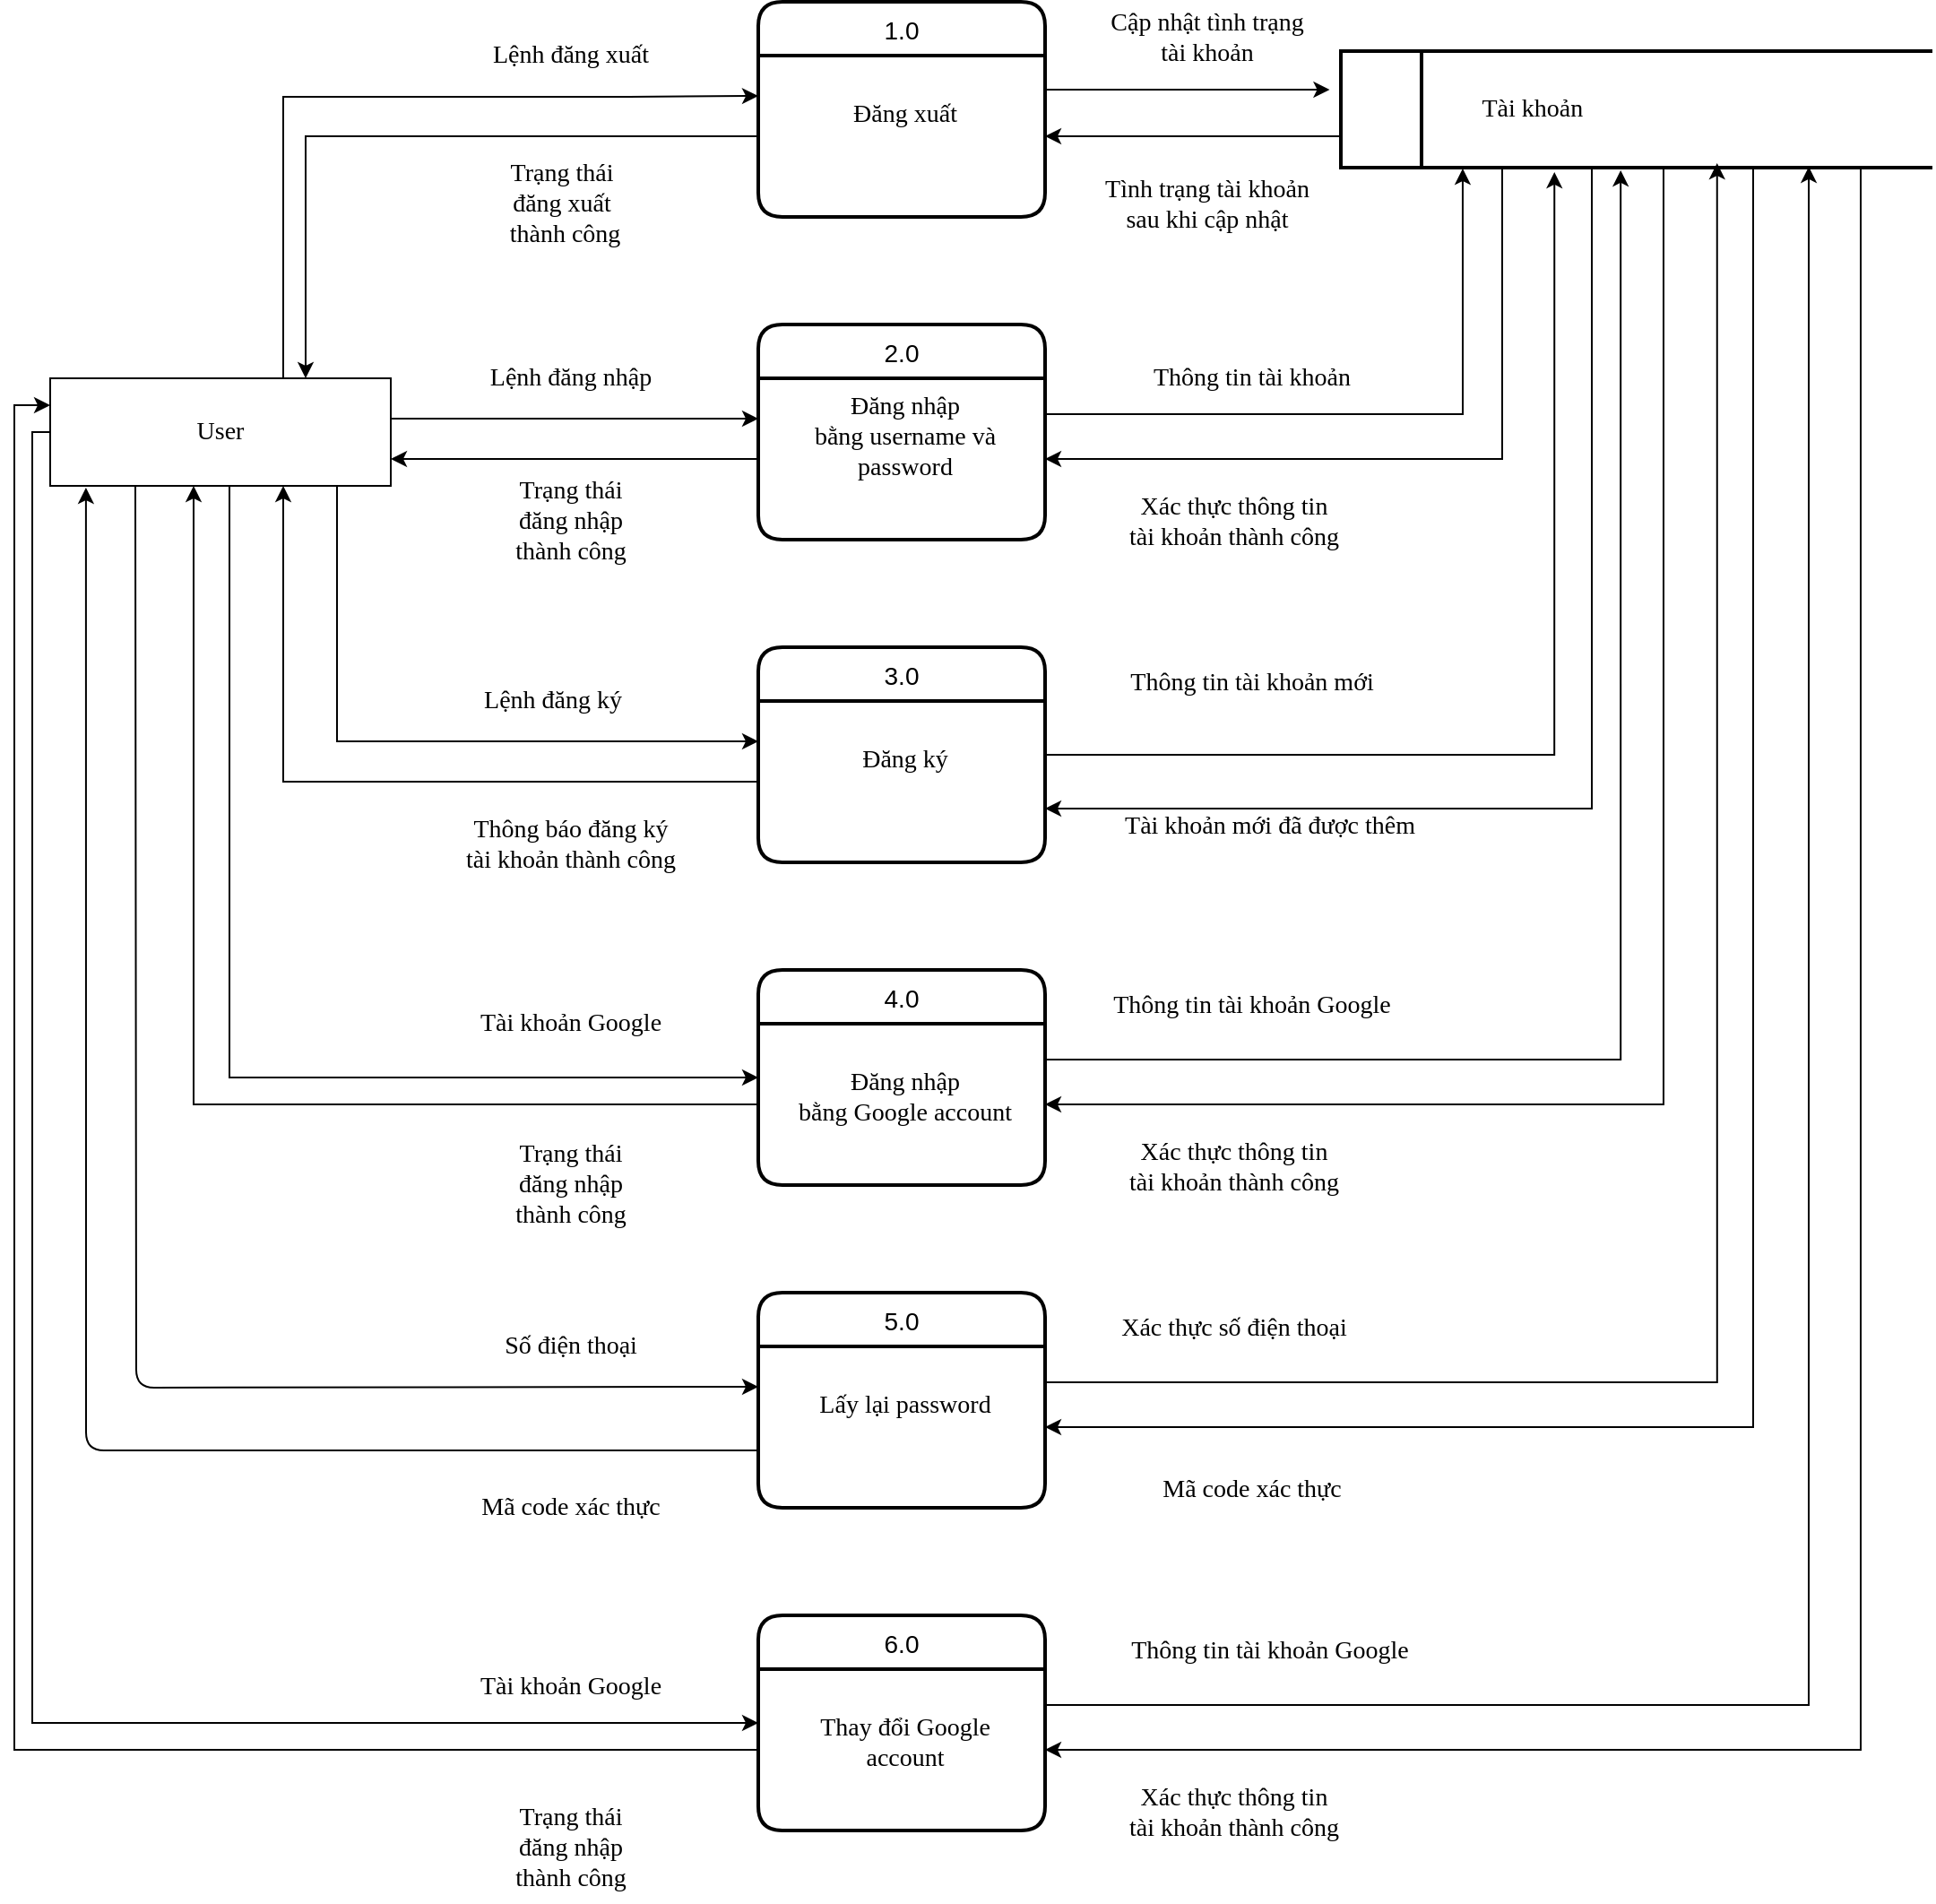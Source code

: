 <mxfile version="13.9.1" type="google"><diagram id="ets_S6aLpeCJAh0Nn9pz" name="Page-1"><mxGraphModel dx="1718" dy="492" grid="1" gridSize="10" guides="1" tooltips="1" connect="1" arrows="1" fold="1" page="1" pageScale="1" pageWidth="850" pageHeight="1100" math="0" shadow="0"><root><mxCell id="0"/><mxCell id="1" parent="0"/><mxCell id="00lAIG7mfQN658peVDEQ-4" style="edgeStyle=orthogonalEdgeStyle;rounded=0;orthogonalLoop=1;jettySize=auto;html=1;entryX=0;entryY=0.25;entryDx=0;entryDy=0;fontFamily=Verdana;fontSize=14;" parent="1" source="00lAIG7mfQN658peVDEQ-1" target="00lAIG7mfQN658peVDEQ-3" edge="1"><mxGeometry relative="1" as="geometry"><Array as="points"><mxPoint x="80" y="63"/><mxPoint x="273" y="63"/></Array></mxGeometry></mxCell><mxCell id="00lAIG7mfQN658peVDEQ-19" style="edgeStyle=orthogonalEdgeStyle;rounded=0;orthogonalLoop=1;jettySize=auto;html=1;entryX=0;entryY=0.25;entryDx=0;entryDy=0;fontFamily=Verdana;fontSize=14;" parent="1" source="00lAIG7mfQN658peVDEQ-1" target="00lAIG7mfQN658peVDEQ-18" edge="1"><mxGeometry relative="1" as="geometry"><Array as="points"><mxPoint x="243" y="243"/></Array></mxGeometry></mxCell><mxCell id="00lAIG7mfQN658peVDEQ-29" style="edgeStyle=orthogonalEdgeStyle;rounded=0;orthogonalLoop=1;jettySize=auto;html=1;entryX=0;entryY=0.25;entryDx=0;entryDy=0;fontFamily=Verdana;fontSize=14;" parent="1" source="00lAIG7mfQN658peVDEQ-1" target="00lAIG7mfQN658peVDEQ-28" edge="1"><mxGeometry relative="1" as="geometry"><Array as="points"><mxPoint x="110" y="423"/></Array></mxGeometry></mxCell><mxCell id="hF89hkJ96dkxgwWkk8qM-10" style="edgeStyle=orthogonalEdgeStyle;rounded=0;orthogonalLoop=1;jettySize=auto;html=1;entryX=0;entryY=0.5;entryDx=0;entryDy=0;" edge="1" parent="1" source="00lAIG7mfQN658peVDEQ-1" target="hF89hkJ96dkxgwWkk8qM-1"><mxGeometry relative="1" as="geometry"><Array as="points"><mxPoint x="50" y="610"/></Array></mxGeometry></mxCell><mxCell id="hF89hkJ96dkxgwWkk8qM-19" style="edgeStyle=orthogonalEdgeStyle;rounded=0;orthogonalLoop=1;jettySize=auto;html=1;entryX=0;entryY=0.5;entryDx=0;entryDy=0;" edge="1" parent="1" source="00lAIG7mfQN658peVDEQ-1" target="hF89hkJ96dkxgwWkk8qM-5"><mxGeometry relative="1" as="geometry"><Array as="points"><mxPoint x="-60" y="250"/><mxPoint x="-60" y="970"/></Array></mxGeometry></mxCell><mxCell id="00lAIG7mfQN658peVDEQ-1" value="&lt;font style=&quot;font-size: 14px&quot; face=&quot;Verdana&quot;&gt;User&lt;/font&gt;" style="rounded=0;whiteSpace=wrap;html=1;" parent="1" vertex="1"><mxGeometry x="-50" y="220" width="190" height="60" as="geometry"/></mxCell><mxCell id="00lAIG7mfQN658peVDEQ-2" value="1.0" style="swimlane;childLayout=stackLayout;horizontal=1;startSize=30;horizontalStack=0;rounded=1;fontSize=14;fontStyle=0;strokeWidth=2;resizeParent=0;resizeLast=1;shadow=0;dashed=0;align=center;" parent="1" vertex="1"><mxGeometry x="345" y="10" width="160" height="120" as="geometry"/></mxCell><mxCell id="00lAIG7mfQN658peVDEQ-3" value="&#xA;Đăng xuất" style="align=center;strokeColor=none;fillColor=none;spacingLeft=4;fontSize=14;verticalAlign=top;resizable=0;rotatable=0;part=1;fontFamily=Verdana;" parent="00lAIG7mfQN658peVDEQ-2" vertex="1"><mxGeometry y="30" width="160" height="90" as="geometry"/></mxCell><mxCell id="00lAIG7mfQN658peVDEQ-5" value="Lệnh đăng xuất" style="text;html=1;align=center;verticalAlign=middle;resizable=0;points=[];autosize=1;fontSize=14;fontFamily=Verdana;" parent="1" vertex="1"><mxGeometry x="180" y="30" width="120" height="20" as="geometry"/></mxCell><mxCell id="00lAIG7mfQN658peVDEQ-6" style="edgeStyle=orthogonalEdgeStyle;rounded=0;orthogonalLoop=1;jettySize=auto;html=1;entryX=0.75;entryY=0;entryDx=0;entryDy=0;fontFamily=Verdana;fontSize=14;" parent="1" source="00lAIG7mfQN658peVDEQ-3" target="00lAIG7mfQN658peVDEQ-1" edge="1"><mxGeometry relative="1" as="geometry"/></mxCell><mxCell id="00lAIG7mfQN658peVDEQ-7" value="&lt;div&gt;Trạng thái&lt;/div&gt;&lt;div&gt;đăng xuất&lt;br&gt;&lt;/div&gt;&amp;nbsp;thành công" style="text;html=1;align=center;verticalAlign=middle;resizable=0;points=[];autosize=1;fontSize=14;fontFamily=Verdana;" parent="1" vertex="1"><mxGeometry x="185" y="92.5" width="100" height="60" as="geometry"/></mxCell><mxCell id="00lAIG7mfQN658peVDEQ-9" value="" style="line;strokeWidth=2;direction=south;html=1;fontFamily=Verdana;fontSize=14;align=center;" parent="1" vertex="1"><mxGeometry x="710" y="37.5" width="10" height="65" as="geometry"/></mxCell><mxCell id="00lAIG7mfQN658peVDEQ-16" style="edgeStyle=orthogonalEdgeStyle;rounded=0;orthogonalLoop=1;jettySize=auto;html=1;entryX=1;entryY=0.5;entryDx=0;entryDy=0;fontFamily=Verdana;fontSize=14;" parent="1" source="00lAIG7mfQN658peVDEQ-12" target="00lAIG7mfQN658peVDEQ-3" edge="1"><mxGeometry relative="1" as="geometry"><Array as="points"><mxPoint x="630" y="85"/><mxPoint x="630" y="85"/></Array></mxGeometry></mxCell><mxCell id="00lAIG7mfQN658peVDEQ-25" style="edgeStyle=orthogonalEdgeStyle;rounded=0;orthogonalLoop=1;jettySize=auto;html=1;entryX=1;entryY=0.5;entryDx=0;entryDy=0;fontFamily=Verdana;fontSize=14;" parent="1" source="00lAIG7mfQN658peVDEQ-12" target="00lAIG7mfQN658peVDEQ-18" edge="1"><mxGeometry relative="1" as="geometry"><Array as="points"><mxPoint x="760" y="265"/></Array></mxGeometry></mxCell><mxCell id="WXcIzKrJUTcdew6N7hdo-1" style="edgeStyle=orthogonalEdgeStyle;rounded=0;orthogonalLoop=1;jettySize=auto;html=1;entryX=1;entryY=0.75;entryDx=0;entryDy=0;" parent="1" source="00lAIG7mfQN658peVDEQ-12" target="00lAIG7mfQN658peVDEQ-27" edge="1"><mxGeometry relative="1" as="geometry"><Array as="points"><mxPoint x="810" y="460"/></Array></mxGeometry></mxCell><mxCell id="hF89hkJ96dkxgwWkk8qM-27" style="edgeStyle=orthogonalEdgeStyle;rounded=0;orthogonalLoop=1;jettySize=auto;html=1;entryX=1;entryY=0.5;entryDx=0;entryDy=0;" edge="1" parent="1" source="00lAIG7mfQN658peVDEQ-12" target="hF89hkJ96dkxgwWkk8qM-2"><mxGeometry relative="1" as="geometry"><Array as="points"><mxPoint x="850" y="625"/></Array></mxGeometry></mxCell><mxCell id="hF89hkJ96dkxgwWkk8qM-31" style="edgeStyle=orthogonalEdgeStyle;rounded=0;orthogonalLoop=1;jettySize=auto;html=1;entryX=1;entryY=0.5;entryDx=0;entryDy=0;" edge="1" parent="1" source="00lAIG7mfQN658peVDEQ-12" target="hF89hkJ96dkxgwWkk8qM-4"><mxGeometry relative="1" as="geometry"><Array as="points"><mxPoint x="900" y="805"/></Array></mxGeometry></mxCell><mxCell id="hF89hkJ96dkxgwWkk8qM-35" style="edgeStyle=orthogonalEdgeStyle;rounded=0;orthogonalLoop=1;jettySize=auto;html=1;entryX=1;entryY=0.5;entryDx=0;entryDy=0;" edge="1" parent="1" source="00lAIG7mfQN658peVDEQ-12" target="hF89hkJ96dkxgwWkk8qM-6"><mxGeometry relative="1" as="geometry"><Array as="points"><mxPoint x="960" y="985"/></Array></mxGeometry></mxCell><mxCell id="00lAIG7mfQN658peVDEQ-12" value="&amp;nbsp;&amp;nbsp;&amp;nbsp;&amp;nbsp;&amp;nbsp;&amp;nbsp;&amp;nbsp;&amp;nbsp;&amp;nbsp;&amp;nbsp;&amp;nbsp;&amp;nbsp;&amp;nbsp;&amp;nbsp;&amp;nbsp;&amp;nbsp;&amp;nbsp;&amp;nbsp;&amp;nbsp;&amp;nbsp;&amp;nbsp; Tài khoản" style="strokeWidth=2;html=1;shape=mxgraph.flowchart.annotation_1;align=left;pointerEvents=1;fontFamily=Verdana;fontSize=14;" parent="1" vertex="1"><mxGeometry x="670" y="37.5" width="330" height="65" as="geometry"/></mxCell><mxCell id="00lAIG7mfQN658peVDEQ-13" style="edgeStyle=orthogonalEdgeStyle;rounded=0;orthogonalLoop=1;jettySize=auto;html=1;entryX=-0.019;entryY=0.331;entryDx=0;entryDy=0;entryPerimeter=0;fontFamily=Verdana;fontSize=14;" parent="1" source="00lAIG7mfQN658peVDEQ-3" target="00lAIG7mfQN658peVDEQ-12" edge="1"><mxGeometry relative="1" as="geometry"><Array as="points"><mxPoint x="550" y="59"/><mxPoint x="550" y="59"/></Array></mxGeometry></mxCell><mxCell id="00lAIG7mfQN658peVDEQ-14" value="&lt;div&gt;Cập nhật tình trạng&lt;/div&gt;&lt;div&gt;tài khoản&lt;br&gt;&lt;/div&gt;" style="text;html=1;align=center;verticalAlign=middle;resizable=0;points=[];autosize=1;fontSize=14;fontFamily=Verdana;" parent="1" vertex="1"><mxGeometry x="520" y="10" width="150" height="40" as="geometry"/></mxCell><mxCell id="00lAIG7mfQN658peVDEQ-15" value="&lt;div&gt;Tình trạng tài khoản&lt;/div&gt;&lt;div&gt;sau khi cập nhật&lt;br&gt;&lt;/div&gt;" style="text;html=1;align=center;verticalAlign=middle;resizable=0;points=[];autosize=1;fontSize=14;fontFamily=Verdana;" parent="1" vertex="1"><mxGeometry x="515" y="102.5" width="160" height="40" as="geometry"/></mxCell><mxCell id="00lAIG7mfQN658peVDEQ-17" value="2.0" style="swimlane;childLayout=stackLayout;horizontal=1;startSize=30;horizontalStack=0;rounded=1;fontSize=14;fontStyle=0;strokeWidth=2;resizeParent=0;resizeLast=1;shadow=0;dashed=0;align=center;" parent="1" vertex="1"><mxGeometry x="345" y="190" width="160" height="120" as="geometry"/></mxCell><mxCell id="00lAIG7mfQN658peVDEQ-18" value="Đăng nhập&#xA;bằng username và&#xA;password&#xA;" style="align=center;strokeColor=none;fillColor=none;spacingLeft=4;fontSize=14;verticalAlign=top;resizable=0;rotatable=0;part=1;fontFamily=Verdana;" parent="00lAIG7mfQN658peVDEQ-17" vertex="1"><mxGeometry y="30" width="160" height="90" as="geometry"/></mxCell><mxCell id="00lAIG7mfQN658peVDEQ-20" style="edgeStyle=orthogonalEdgeStyle;rounded=0;orthogonalLoop=1;jettySize=auto;html=1;entryX=1;entryY=0.75;entryDx=0;entryDy=0;fontFamily=Verdana;fontSize=14;" parent="1" source="00lAIG7mfQN658peVDEQ-18" target="00lAIG7mfQN658peVDEQ-1" edge="1"><mxGeometry relative="1" as="geometry"/></mxCell><mxCell id="00lAIG7mfQN658peVDEQ-21" value="Lệnh đăng nhập" style="text;html=1;align=center;verticalAlign=middle;resizable=0;points=[];autosize=1;fontSize=14;fontFamily=Verdana;" parent="1" vertex="1"><mxGeometry x="175" y="210" width="130" height="20" as="geometry"/></mxCell><mxCell id="00lAIG7mfQN658peVDEQ-22" value="&lt;div&gt;Trạng thái&lt;br&gt;&lt;/div&gt;&lt;div&gt;đăng nhập&lt;br&gt;&lt;/div&gt;&lt;div&gt;thành công&lt;br&gt;&lt;/div&gt;" style="text;html=1;align=center;verticalAlign=middle;resizable=0;points=[];autosize=1;fontSize=14;fontFamily=Verdana;" parent="1" vertex="1"><mxGeometry x="195" y="270" width="90" height="60" as="geometry"/></mxCell><mxCell id="00lAIG7mfQN658peVDEQ-24" value="Thông tin tài khoản" style="text;html=1;align=center;verticalAlign=middle;resizable=0;points=[];autosize=1;fontSize=14;fontFamily=Verdana;" parent="1" vertex="1"><mxGeometry x="545" y="210" width="150" height="20" as="geometry"/></mxCell><mxCell id="00lAIG7mfQN658peVDEQ-26" value="&lt;div&gt;Xác thực thông tin&lt;/div&gt;&lt;div&gt;tài khoản thành công&lt;br&gt;&lt;/div&gt;" style="text;html=1;align=center;verticalAlign=middle;resizable=0;points=[];autosize=1;fontSize=14;fontFamily=Verdana;" parent="1" vertex="1"><mxGeometry x="530" y="280" width="160" height="40" as="geometry"/></mxCell><mxCell id="00lAIG7mfQN658peVDEQ-27" value="3.0" style="swimlane;childLayout=stackLayout;horizontal=1;startSize=30;horizontalStack=0;rounded=1;fontSize=14;fontStyle=0;strokeWidth=2;resizeParent=0;resizeLast=1;shadow=0;dashed=0;align=center;" parent="1" vertex="1"><mxGeometry x="345" y="370" width="160" height="120" as="geometry"/></mxCell><mxCell id="00lAIG7mfQN658peVDEQ-28" value="&#xA;Đăng ký" style="align=center;strokeColor=none;fillColor=none;spacingLeft=4;fontSize=14;verticalAlign=top;resizable=0;rotatable=0;part=1;fontFamily=Verdana;" parent="00lAIG7mfQN658peVDEQ-27" vertex="1"><mxGeometry y="30" width="160" height="90" as="geometry"/></mxCell><mxCell id="00lAIG7mfQN658peVDEQ-31" value="Lệnh đăng ký" style="text;html=1;align=center;verticalAlign=middle;resizable=0;points=[];autosize=1;fontSize=14;fontFamily=Verdana;" parent="1" vertex="1"><mxGeometry x="175" y="390" width="110" height="20" as="geometry"/></mxCell><mxCell id="00lAIG7mfQN658peVDEQ-32" value="&lt;div&gt; Thông báo đăng ký &lt;br&gt;&lt;/div&gt;&lt;div&gt;tài khoản thành công&lt;/div&gt;" style="text;html=1;align=center;verticalAlign=middle;resizable=0;points=[];autosize=1;fontSize=14;fontFamily=Verdana;" parent="1" vertex="1"><mxGeometry x="160" y="460" width="160" height="40" as="geometry"/></mxCell><mxCell id="00lAIG7mfQN658peVDEQ-37" value="Thông tin tài khoản mới " style="text;html=1;align=center;verticalAlign=middle;resizable=0;points=[];autosize=1;fontSize=14;fontFamily=Verdana;" parent="1" vertex="1"><mxGeometry x="530" y="380" width="180" height="20" as="geometry"/></mxCell><mxCell id="00lAIG7mfQN658peVDEQ-38" value="Tài khoản mới đã được thêm" style="text;html=1;align=center;verticalAlign=middle;resizable=0;points=[];autosize=1;fontSize=14;fontFamily=Verdana;" parent="1" vertex="1"><mxGeometry x="520" y="460" width="220" height="20" as="geometry"/></mxCell><mxCell id="hF89hkJ96dkxgwWkk8qM-1" value="4.0" style="swimlane;childLayout=stackLayout;horizontal=1;startSize=30;horizontalStack=0;rounded=1;fontSize=14;fontStyle=0;strokeWidth=2;resizeParent=0;resizeLast=1;shadow=0;dashed=0;align=center;" vertex="1" parent="1"><mxGeometry x="345" y="550" width="160" height="120" as="geometry"/></mxCell><mxCell id="hF89hkJ96dkxgwWkk8qM-2" value="&#xA;Đăng nhập&#xA;bằng Google account&#xA;" style="align=center;strokeColor=none;fillColor=none;spacingLeft=4;fontSize=14;verticalAlign=top;resizable=0;rotatable=0;part=1;fontFamily=Verdana;" vertex="1" parent="hF89hkJ96dkxgwWkk8qM-1"><mxGeometry y="30" width="160" height="90" as="geometry"/></mxCell><mxCell id="hF89hkJ96dkxgwWkk8qM-3" value="5.0" style="swimlane;childLayout=stackLayout;horizontal=1;startSize=30;horizontalStack=0;rounded=1;fontSize=14;fontStyle=0;strokeWidth=2;resizeParent=0;resizeLast=1;shadow=0;dashed=0;align=center;" vertex="1" parent="1"><mxGeometry x="345" y="730" width="160" height="120" as="geometry"/></mxCell><mxCell id="hF89hkJ96dkxgwWkk8qM-4" value="&#xA;Lấy lại password&#xA;" style="align=center;strokeColor=none;fillColor=none;spacingLeft=4;fontSize=14;verticalAlign=top;resizable=0;rotatable=0;part=1;fontFamily=Verdana;" vertex="1" parent="hF89hkJ96dkxgwWkk8qM-3"><mxGeometry y="30" width="160" height="90" as="geometry"/></mxCell><mxCell id="hF89hkJ96dkxgwWkk8qM-5" value="6.0" style="swimlane;childLayout=stackLayout;horizontal=1;startSize=30;horizontalStack=0;rounded=1;fontSize=14;fontStyle=0;strokeWidth=2;resizeParent=0;resizeLast=1;shadow=0;dashed=0;align=center;" vertex="1" parent="1"><mxGeometry x="345" y="910" width="160" height="120" as="geometry"/></mxCell><mxCell id="hF89hkJ96dkxgwWkk8qM-6" value="&#xA;Thay đổi Google&#xA;account&#xA;" style="align=center;strokeColor=none;fillColor=none;spacingLeft=4;fontSize=14;verticalAlign=top;resizable=0;rotatable=0;part=1;fontFamily=Verdana;" vertex="1" parent="hF89hkJ96dkxgwWkk8qM-5"><mxGeometry y="30" width="160" height="90" as="geometry"/></mxCell><mxCell id="hF89hkJ96dkxgwWkk8qM-7" style="edgeStyle=orthogonalEdgeStyle;rounded=0;orthogonalLoop=1;jettySize=auto;html=1;entryX=0.206;entryY=1.008;entryDx=0;entryDy=0;entryPerimeter=0;" edge="1" parent="1" source="00lAIG7mfQN658peVDEQ-18" target="00lAIG7mfQN658peVDEQ-12"><mxGeometry relative="1" as="geometry"><Array as="points"><mxPoint x="738" y="240"/></Array></mxGeometry></mxCell><mxCell id="hF89hkJ96dkxgwWkk8qM-8" style="edgeStyle=orthogonalEdgeStyle;rounded=0;orthogonalLoop=1;jettySize=auto;html=1;entryX=0.361;entryY=1.038;entryDx=0;entryDy=0;entryPerimeter=0;" edge="1" parent="1" source="00lAIG7mfQN658peVDEQ-28" target="00lAIG7mfQN658peVDEQ-12"><mxGeometry relative="1" as="geometry"><Array as="points"><mxPoint x="789" y="430"/></Array></mxGeometry></mxCell><mxCell id="hF89hkJ96dkxgwWkk8qM-9" style="edgeStyle=orthogonalEdgeStyle;rounded=0;orthogonalLoop=1;jettySize=auto;html=1;" edge="1" parent="1" source="00lAIG7mfQN658peVDEQ-28" target="00lAIG7mfQN658peVDEQ-1"><mxGeometry relative="1" as="geometry"><Array as="points"><mxPoint x="80" y="445"/></Array></mxGeometry></mxCell><mxCell id="hF89hkJ96dkxgwWkk8qM-11" value="&lt;font style=&quot;font-size: 14px&quot; face=&quot;Verdana&quot;&gt;Tài khoản Google&lt;/font&gt;" style="text;html=1;align=center;verticalAlign=middle;resizable=0;points=[];autosize=1;" vertex="1" parent="1"><mxGeometry x="170" y="570" width="140" height="20" as="geometry"/></mxCell><mxCell id="hF89hkJ96dkxgwWkk8qM-12" style="edgeStyle=orthogonalEdgeStyle;rounded=0;orthogonalLoop=1;jettySize=auto;html=1;" edge="1" parent="1" source="hF89hkJ96dkxgwWkk8qM-2" target="00lAIG7mfQN658peVDEQ-1"><mxGeometry relative="1" as="geometry"><mxPoint x="20" y="310" as="targetPoint"/><Array as="points"><mxPoint x="30" y="625"/></Array></mxGeometry></mxCell><mxCell id="hF89hkJ96dkxgwWkk8qM-13" value="&lt;div&gt;Trạng thái&lt;br&gt;&lt;/div&gt;&lt;div&gt;đăng nhập&lt;br&gt;&lt;/div&gt;&lt;div&gt;thành công&lt;br&gt;&lt;/div&gt;" style="text;html=1;align=center;verticalAlign=middle;resizable=0;points=[];autosize=1;fontSize=14;fontFamily=Verdana;" vertex="1" parent="1"><mxGeometry x="195" y="640" width="90" height="60" as="geometry"/></mxCell><mxCell id="hF89hkJ96dkxgwWkk8qM-14" value="" style="endArrow=classic;html=1;exitX=0.25;exitY=1;exitDx=0;exitDy=0;entryX=0;entryY=0.25;entryDx=0;entryDy=0;" edge="1" parent="1" source="00lAIG7mfQN658peVDEQ-1" target="hF89hkJ96dkxgwWkk8qM-4"><mxGeometry width="50" height="50" relative="1" as="geometry"><mxPoint x="220" y="540" as="sourcePoint"/><mxPoint x="270" y="490" as="targetPoint"/><Array as="points"><mxPoint x="-2" y="783"/></Array></mxGeometry></mxCell><mxCell id="hF89hkJ96dkxgwWkk8qM-15" value="&lt;font style=&quot;font-size: 14px&quot; face=&quot;Verdana&quot;&gt;Số điện thoại&lt;/font&gt;" style="text;html=1;align=center;verticalAlign=middle;resizable=0;points=[];autosize=1;" vertex="1" parent="1"><mxGeometry x="185" y="750" width="110" height="20" as="geometry"/></mxCell><mxCell id="hF89hkJ96dkxgwWkk8qM-16" value="" style="endArrow=classic;html=1;exitX=-0.006;exitY=0.644;exitDx=0;exitDy=0;exitPerimeter=0;entryX=0.105;entryY=1.017;entryDx=0;entryDy=0;entryPerimeter=0;" edge="1" parent="1" source="hF89hkJ96dkxgwWkk8qM-4" target="00lAIG7mfQN658peVDEQ-1"><mxGeometry width="50" height="50" relative="1" as="geometry"><mxPoint x="220" y="690" as="sourcePoint"/><mxPoint x="270" y="640" as="targetPoint"/><Array as="points"><mxPoint x="-30" y="818"/></Array></mxGeometry></mxCell><mxCell id="hF89hkJ96dkxgwWkk8qM-17" value="&lt;font style=&quot;font-size: 14px&quot; face=&quot;Verdana&quot;&gt;Mã code xác thực&lt;/font&gt;" style="text;html=1;align=center;verticalAlign=middle;resizable=0;points=[];autosize=1;" vertex="1" parent="1"><mxGeometry x="170" y="840" width="140" height="20" as="geometry"/></mxCell><mxCell id="hF89hkJ96dkxgwWkk8qM-20" value="&lt;font style=&quot;font-size: 14px&quot; face=&quot;Verdana&quot;&gt;Tài khoản Google&lt;/font&gt;" style="text;html=1;align=center;verticalAlign=middle;resizable=0;points=[];autosize=1;" vertex="1" parent="1"><mxGeometry x="170" y="940" width="140" height="20" as="geometry"/></mxCell><mxCell id="hF89hkJ96dkxgwWkk8qM-21" style="edgeStyle=orthogonalEdgeStyle;rounded=0;orthogonalLoop=1;jettySize=auto;html=1;entryX=0;entryY=0.25;entryDx=0;entryDy=0;" edge="1" parent="1" source="hF89hkJ96dkxgwWkk8qM-6" target="00lAIG7mfQN658peVDEQ-1"><mxGeometry relative="1" as="geometry"/></mxCell><mxCell id="hF89hkJ96dkxgwWkk8qM-22" value="&lt;div&gt;Trạng thái&lt;br&gt;&lt;/div&gt;&lt;div&gt;đăng nhập&lt;br&gt;&lt;/div&gt;&lt;div&gt;thành công&lt;br&gt;&lt;/div&gt;" style="text;html=1;align=center;verticalAlign=middle;resizable=0;points=[];autosize=1;fontSize=14;fontFamily=Verdana;" vertex="1" parent="1"><mxGeometry x="195" y="1010" width="90" height="60" as="geometry"/></mxCell><mxCell id="hF89hkJ96dkxgwWkk8qM-24" style="edgeStyle=orthogonalEdgeStyle;rounded=0;orthogonalLoop=1;jettySize=auto;html=1;entryX=0.473;entryY=1.023;entryDx=0;entryDy=0;entryPerimeter=0;" edge="1" parent="1" source="hF89hkJ96dkxgwWkk8qM-2" target="00lAIG7mfQN658peVDEQ-12"><mxGeometry relative="1" as="geometry"><Array as="points"><mxPoint x="826" y="600"/></Array></mxGeometry></mxCell><mxCell id="hF89hkJ96dkxgwWkk8qM-26" value="&lt;div&gt;Xác thực thông tin&lt;/div&gt;&lt;div&gt;tài khoản thành công&lt;br&gt;&lt;/div&gt;" style="text;html=1;align=center;verticalAlign=middle;resizable=0;points=[];autosize=1;fontSize=14;fontFamily=Verdana;" vertex="1" parent="1"><mxGeometry x="530" y="640" width="160" height="40" as="geometry"/></mxCell><mxCell id="hF89hkJ96dkxgwWkk8qM-28" value="Thông tin tài khoản Google " style="text;html=1;align=center;verticalAlign=middle;resizable=0;points=[];autosize=1;fontSize=14;fontFamily=Verdana;" vertex="1" parent="1"><mxGeometry x="515" y="560" width="210" height="20" as="geometry"/></mxCell><mxCell id="hF89hkJ96dkxgwWkk8qM-29" style="edgeStyle=orthogonalEdgeStyle;rounded=0;orthogonalLoop=1;jettySize=auto;html=1;entryX=0.636;entryY=0.962;entryDx=0;entryDy=0;entryPerimeter=0;" edge="1" parent="1" source="hF89hkJ96dkxgwWkk8qM-4" target="00lAIG7mfQN658peVDEQ-12"><mxGeometry relative="1" as="geometry"><Array as="points"><mxPoint x="880" y="780"/></Array></mxGeometry></mxCell><mxCell id="hF89hkJ96dkxgwWkk8qM-30" value="&lt;div&gt;Xác thực số điện thoại&lt;br&gt;&lt;/div&gt;" style="text;html=1;align=center;verticalAlign=middle;resizable=0;points=[];autosize=1;fontSize=14;fontFamily=Verdana;" vertex="1" parent="1"><mxGeometry x="525" y="740" width="170" height="20" as="geometry"/></mxCell><mxCell id="hF89hkJ96dkxgwWkk8qM-32" value="&lt;font style=&quot;font-size: 14px&quot; face=&quot;Verdana&quot;&gt;Mã code xác thực&lt;/font&gt;" style="text;html=1;align=center;verticalAlign=middle;resizable=0;points=[];autosize=1;" vertex="1" parent="1"><mxGeometry x="550" y="830" width="140" height="20" as="geometry"/></mxCell><mxCell id="hF89hkJ96dkxgwWkk8qM-33" style="edgeStyle=orthogonalEdgeStyle;rounded=0;orthogonalLoop=1;jettySize=auto;html=1;entryX=0.791;entryY=0.992;entryDx=0;entryDy=0;entryPerimeter=0;" edge="1" parent="1" source="hF89hkJ96dkxgwWkk8qM-6" target="00lAIG7mfQN658peVDEQ-12"><mxGeometry relative="1" as="geometry"><Array as="points"><mxPoint x="931" y="960"/></Array></mxGeometry></mxCell><mxCell id="hF89hkJ96dkxgwWkk8qM-34" value="Thông tin tài khoản Google " style="text;html=1;align=center;verticalAlign=middle;resizable=0;points=[];autosize=1;fontSize=14;fontFamily=Verdana;" vertex="1" parent="1"><mxGeometry x="525" y="920" width="210" height="20" as="geometry"/></mxCell><mxCell id="hF89hkJ96dkxgwWkk8qM-36" value="&lt;div&gt;Xác thực thông tin&lt;/div&gt;&lt;div&gt;tài khoản thành công&lt;br&gt;&lt;/div&gt;" style="text;html=1;align=center;verticalAlign=middle;resizable=0;points=[];autosize=1;fontSize=14;fontFamily=Verdana;" vertex="1" parent="1"><mxGeometry x="530" y="1000" width="160" height="40" as="geometry"/></mxCell></root></mxGraphModel></diagram></mxfile>